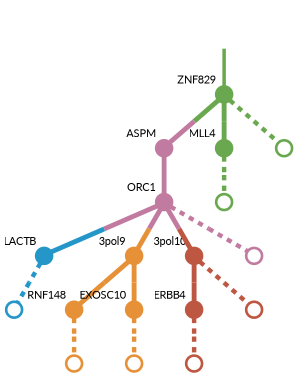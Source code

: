 strict digraph  {
graph[splines=false]; nodesep=0.7; rankdir=TB; ranksep=0.6; forcelabels=true; dpi=600; size=2.5;
0 [color="#6aa84fff", fillcolor="#6aa84fff", fixedsize=true, fontname=Lato, fontsize="12pt", height="0.25", label="", penwidth=3, shape=circle, style=filled, xlabel=ZNF829];
1 [color="#c27ba0ff", fillcolor="#c27ba0ff", fixedsize=true, fontname=Lato, fontsize="12pt", height="0.25", label="", penwidth=3, shape=circle, style=filled, xlabel=ASPM];
2 [color="#6aa84fff", fillcolor="#6aa84fff", fixedsize=true, fontname=Lato, fontsize="12pt", height="0.25", label="", penwidth=3, shape=circle, style=filled, xlabel=MLL4];
10 [color="#6aa84fff", fillcolor="#6aa84fff", fixedsize=true, fontname=Lato, fontsize="12pt", height="0.25", label="", penwidth=3, shape=circle, style=solid, xlabel=""];
3 [color="#c27ba0ff", fillcolor="#c27ba0ff", fixedsize=true, fontname=Lato, fontsize="12pt", height="0.25", label="", penwidth=3, shape=circle, style=filled, xlabel=ORC1];
11 [color="#6aa84fff", fillcolor="#6aa84fff", fixedsize=true, fontname=Lato, fontsize="12pt", height="0.25", label="", penwidth=3, shape=circle, style=solid, xlabel=""];
7 [color="#2496c8ff", fillcolor="#2496c8ff", fixedsize=true, fontname=Lato, fontsize="12pt", height="0.25", label="", penwidth=3, shape=circle, style=filled, xlabel=LACTB];
8 [color="#e69138ff", fillcolor="#e69138ff", fixedsize=true, fontname=Lato, fontsize="12pt", height="0.25", label="", penwidth=3, shape=circle, style=filled, xlabel="3pol9"];
9 [color="#be5742ff", fillcolor="#be5742ff", fixedsize=true, fontname=Lato, fontsize="12pt", height="0.25", label="", penwidth=3, shape=circle, style=filled, xlabel="3pol10"];
12 [color="#c27ba0ff", fillcolor="#c27ba0ff", fixedsize=true, fontname=Lato, fontsize="12pt", height="0.25", label="", penwidth=3, shape=circle, style=solid, xlabel=""];
4 [color="#be5742ff", fillcolor="#be5742ff", fixedsize=true, fontname=Lato, fontsize="12pt", height="0.25", label="", penwidth=3, shape=circle, style=filled, xlabel=ERBB4];
16 [color="#be5742ff", fillcolor="#be5742ff", fixedsize=true, fontname=Lato, fontsize="12pt", height="0.25", label="", penwidth=3, shape=circle, style=solid, xlabel=""];
5 [color="#e69138ff", fillcolor="#e69138ff", fixedsize=true, fontname=Lato, fontsize="12pt", height="0.25", label="", penwidth=3, shape=circle, style=filled, xlabel=RNF148];
13 [color="#e69138ff", fillcolor="#e69138ff", fixedsize=true, fontname=Lato, fontsize="12pt", height="0.25", label="", penwidth=3, shape=circle, style=solid, xlabel=""];
6 [color="#e69138ff", fillcolor="#e69138ff", fixedsize=true, fontname=Lato, fontsize="12pt", height="0.25", label="", penwidth=3, shape=circle, style=filled, xlabel=EXOSC10];
14 [color="#e69138ff", fillcolor="#e69138ff", fixedsize=true, fontname=Lato, fontsize="12pt", height="0.25", label="", penwidth=3, shape=circle, style=solid, xlabel=""];
17 [color="#2496c8ff", fillcolor="#2496c8ff", fixedsize=true, fontname=Lato, fontsize="12pt", height="0.25", label="", penwidth=3, shape=circle, style=solid, xlabel=""];
15 [color="#be5742ff", fillcolor="#be5742ff", fixedsize=true, fontname=Lato, fontsize="12pt", height="0.25", label="", penwidth=3, shape=circle, style=solid, xlabel=""];
normal [label="", penwidth=3, style=invis, xlabel=ZNF829];
0 -> 1  [arrowsize=0, color="#6aa84fff;0.5:#c27ba0ff", minlen="1.0", penwidth="5.5", style=solid];
0 -> 2  [arrowsize=0, color="#6aa84fff;0.5:#6aa84fff", minlen="1.0", penwidth="5.5", style=solid];
0 -> 10  [arrowsize=0, color="#6aa84fff;0.5:#6aa84fff", minlen="1.0", penwidth=5, style=dashed];
1 -> 3  [arrowsize=0, color="#c27ba0ff;0.5:#c27ba0ff", minlen="1.0", penwidth="5.5", style=solid];
2 -> 11  [arrowsize=0, color="#6aa84fff;0.5:#6aa84fff", minlen="1.0", penwidth=5, style=dashed];
3 -> 7  [arrowsize=0, color="#c27ba0ff;0.5:#2496c8ff", minlen="1.0", penwidth="5.5", style=solid];
3 -> 8  [arrowsize=0, color="#c27ba0ff;0.5:#e69138ff", minlen="1.0", penwidth="5.5", style=solid];
3 -> 9  [arrowsize=0, color="#c27ba0ff;0.5:#be5742ff", minlen="1.0", penwidth="5.5", style=solid];
3 -> 12  [arrowsize=0, color="#c27ba0ff;0.5:#c27ba0ff", minlen="1.0", penwidth=5, style=dashed];
7 -> 17  [arrowsize=0, color="#2496c8ff;0.5:#2496c8ff", minlen="1.0", penwidth=5, style=dashed];
8 -> 5  [arrowsize=0, color="#e69138ff;0.5:#e69138ff", minlen="1.0", penwidth="5.5", style=solid];
8 -> 6  [arrowsize=0, color="#e69138ff;0.5:#e69138ff", minlen="1.0", penwidth="5.5", style=solid];
9 -> 4  [arrowsize=0, color="#be5742ff;0.5:#be5742ff", minlen="1.0", penwidth="5.5", style=solid];
9 -> 15  [arrowsize=0, color="#be5742ff;0.5:#be5742ff", minlen="1.0", penwidth=5, style=dashed];
4 -> 16  [arrowsize=0, color="#be5742ff;0.5:#be5742ff", minlen="1.0", penwidth=5, style=dashed];
5 -> 13  [arrowsize=0, color="#e69138ff;0.5:#e69138ff", minlen="1.0", penwidth=5, style=dashed];
6 -> 14  [arrowsize=0, color="#e69138ff;0.5:#e69138ff", minlen="1.0", penwidth=5, style=dashed];
normal -> 0  [arrowsize=0, color="#6aa84fff", label="", penwidth=4, style=solid];
}
